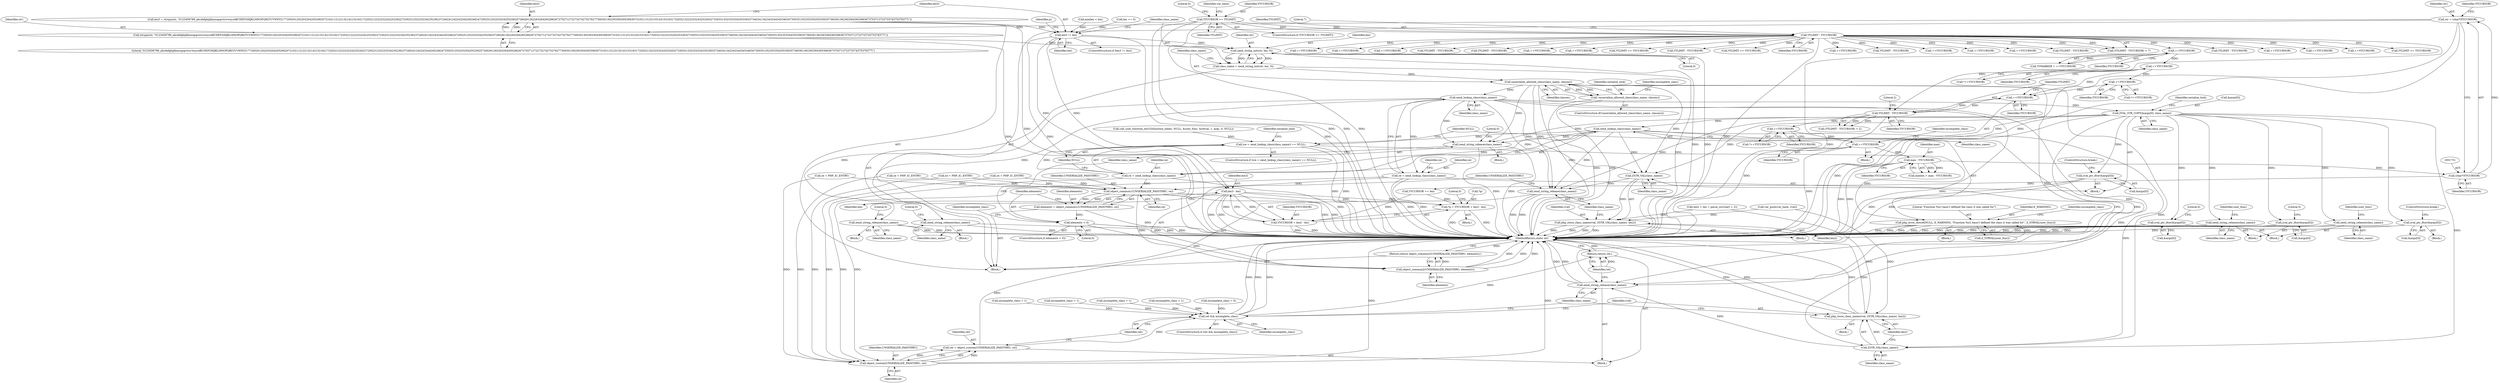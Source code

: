digraph "0_php-src_1a23ebc1fff59bf480ca92963b36eba5c1b904c4@API" {
"1001764" [label="(Call,len3 = strspn(str, \"0123456789_abcdefghijklmnopqrstuvwxyzABCDEFGHIJKLMNOPQRSTUVWXYZ\177\200\201\202\203\204\205\206\207\210\211\212\213\214\215\216\217\220\221\222\223\224\225\226\227\230\231\232\233\234\235\236\237\240\241\242\243\244\245\246\247\250\251\252\253\254\255\256\257\260\261\262\263\264\265\266\267\270\271\272\273\274\275\276\277\300\301\302\303\304\305\306\307\310\311\312\313\314\315\316\317\320\321\322\323\324\325\326\327\330\331\332\333\334\335\336\337\340\341\342\343\344\345\346\347\350\351\352\353\354\355\356\357\360\361\362\363\364\365\366\367\370\371\372\373\374\375\376\377\\\"))"];
"1001766" [label="(Call,strspn(str, \"0123456789_abcdefghijklmnopqrstuvwxyzABCDEFGHIJKLMNOPQRSTUVWXYZ\177\200\201\202\203\204\205\206\207\210\211\212\213\214\215\216\217\220\221\222\223\224\225\226\227\230\231\232\233\234\235\236\237\240\241\242\243\244\245\246\247\250\251\252\253\254\255\256\257\260\261\262\263\264\265\266\267\270\271\272\273\274\275\276\277\300\301\302\303\304\305\306\307\310\311\312\313\314\315\316\317\320\321\322\323\324\325\326\327\330\331\332\333\334\335\336\337\340\341\342\343\344\345\346\347\350\351\352\353\354\355\356\357\360\361\362\363\364\365\366\367\370\371\372\373\374\375\376\377\\\"))"];
"1001728" [label="(Call,str = (char*)YYCURSOR)"];
"1001730" [label="(Call,(char*)YYCURSOR)"];
"1001708" [label="(Call,max - YYCURSOR)"];
"1001662" [label="(Call,++YYCURSOR)"];
"1001237" [label="(Call,++YYCURSOR)"];
"1000705" [label="(Call,YYLIMIT - YYCURSOR)"];
"1000152" [label="(Call,YYLIMIT - YYCURSOR)"];
"1000125" [label="(Call,YYCURSOR >= YYLIMIT)"];
"1000701" [label="(Call,++YYCURSOR)"];
"1000365" [label="(Call,++YYCURSOR)"];
"1000205" [label="(Call,++YYCURSOR)"];
"1000687" [label="(Call,++YYCURSOR)"];
"1001770" [label="(Call,len3 != len)"];
"1001779" [label="(Call,len3 - len)"];
"1001774" [label="(Call,*p = YYCURSOR + len3 - len)"];
"1001777" [label="(Call,YYCURSOR + len3 - len)"];
"1001786" [label="(Call,zend_string_init(str, len, 0))"];
"1001784" [label="(Call,class_name = zend_string_init(str, len, 0))"];
"1001794" [label="(Call,unserialize_allowed_class(class_name, classes))"];
"1001793" [label="(Call,!unserialize_allowed_class(class_name, classes))"];
"1001810" [label="(Call,zend_lookup_class(class_name))"];
"1001808" [label="(Call,ce = zend_lookup_class(class_name))"];
"1001996" [label="(Call,object_custom(UNSERIALIZE_PASSTHRU, ce))"];
"1001994" [label="(Call,ret = object_custom(UNSERIALIZE_PASSTHRU, ce))"];
"1002000" [label="(Call,ret && incomplete_class)"];
"1002011" [label="(Return,return ret;)"];
"1002015" [label="(Call,object_common1(UNSERIALIZE_PASSTHRU, ce))"];
"1002013" [label="(Call,elements = object_common1(UNSERIALIZE_PASSTHRU, ce))"];
"1002019" [label="(Call,elements < 0)"];
"1002038" [label="(Call,object_common2(UNSERIALIZE_PASSTHRU, elements))"];
"1002037" [label="(Return,return object_common2(UNSERIALIZE_PASSTHRU, elements);)"];
"1001822" [label="(Call,zend_string_release(class_name))"];
"1001834" [label="(Call,zend_string_release(class_name))"];
"1001863" [label="(Call,ZVAL_STR_COPY(&args[0], class_name))"];
"1001895" [label="(Call,zend_string_release(class_name))"];
"1001900" [label="(Call,zval_ptr_dtor(&args[0]))"];
"1001922" [label="(Call,zval_ptr_dtor(&args[0]))"];
"1001938" [label="(Call,zend_string_release(class_name))"];
"1001943" [label="(Call,zval_ptr_dtor(&args[0]))"];
"1001957" [label="(Call,zend_lookup_class(class_name))"];
"1001954" [label="(Call,(ce = zend_lookup_class(class_name)) == NULL)"];
"1001961" [label="(Call,php_error_docref(NULL, E_WARNING, \"Function %s() hasn't defined the class it was called for\", Z_STRVAL(user_func)))"];
"1001955" [label="(Call,ce = zend_lookup_class(class_name))"];
"1002006" [label="(Call,ZSTR_VAL(class_name))"];
"1002004" [label="(Call,php_store_class_name(rval, ZSTR_VAL(class_name), len2))"];
"1002009" [label="(Call,zend_string_release(class_name))"];
"1002023" [label="(Call,zend_string_release(class_name))"];
"1002032" [label="(Call,ZSTR_VAL(class_name))"];
"1002030" [label="(Call,php_store_class_name(rval, ZSTR_VAL(class_name), len2))"];
"1002035" [label="(Call,zend_string_release(class_name))"];
"1001979" [label="(Call,zval_ptr_dtor(&args[0]))"];
"1000708" [label="(Literal,2)"];
"1001967" [label="(Call,incomplete_class = 1)"];
"1001809" [label="(Identifier,ce)"];
"1000273" [label="(Call,++YYCURSOR)"];
"1001906" [label="(Literal,0)"];
"1000364" [label="(Call,*++YYCURSOR)"];
"1001992" [label="(Block,)"];
"1001115" [label="(Call,YYLIMIT - YYCURSOR)"];
"1000706" [label="(Identifier,YYLIMIT)"];
"1001835" [label="(Identifier,class_name)"];
"1001775" [label="(Call,*p)"];
"1001834" [label="(Call,zend_string_release(class_name))"];
"1000205" [label="(Call,++YYCURSOR)"];
"1001954" [label="(Call,(ce = zend_lookup_class(class_name)) == NULL)"];
"1002019" [label="(Call,elements < 0)"];
"1002011" [label="(Return,return ret;)"];
"1001771" [label="(Identifier,len3)"];
"1000125" [label="(Call,YYCURSOR >= YYLIMIT)"];
"1002017" [label="(Identifier,ce)"];
"1001708" [label="(Call,max - YYCURSOR)"];
"1001851" [label="(Call,incomplete_class = 1)"];
"1001943" [label="(Call,zval_ptr_dtor(&args[0]))"];
"1001772" [label="(Identifier,len)"];
"1001710" [label="(Identifier,YYCURSOR)"];
"1000231" [label="(Call,++YYCURSOR)"];
"1001729" [label="(Identifier,str)"];
"1000701" [label="(Call,++YYCURSOR)"];
"1002022" [label="(Block,)"];
"1000133" [label="(Identifier,var_hash)"];
"1001833" [label="(Block,)"];
"1001887" [label="(Block,)"];
"1002039" [label="(Identifier,UNSERIALIZE_PASSTHRU)"];
"1001675" [label="(Identifier,incomplete_class)"];
"1001822" [label="(Call,zend_string_release(class_name))"];
"1001770" [label="(Call,len3 != len)"];
"1000287" [label="(Call,++YYCURSOR)"];
"1001994" [label="(Call,ret = object_custom(UNSERIALIZE_PASSTHRU, ce))"];
"1001923" [label="(Call,&args[0])"];
"1001899" [label="(Identifier,user_func)"];
"1001949" [label="(Literal,0)"];
"1002004" [label="(Call,php_store_class_name(rval, ZSTR_VAL(class_name), len2))"];
"1001787" [label="(Identifier,str)"];
"1002000" [label="(Call,ret && incomplete_class)"];
"1002003" [label="(Block,)"];
"1001821" [label="(Block,)"];
"1002031" [label="(Identifier,rval)"];
"1001825" [label="(Literal,0)"];
"1001863" [label="(Call,ZVAL_STR_COPY(&args[0], class_name))"];
"1000352" [label="(Call,++YYCURSOR)"];
"1002038" [label="(Call,object_common2(UNSERIALIZE_PASSTHRU, elements))"];
"1002012" [label="(Identifier,ret)"];
"1001961" [label="(Call,php_error_docref(NULL, E_WARNING, \"Function %s() hasn't defined the class it was called for\", Z_STRVAL(user_func)))"];
"1001237" [label="(Call,++YYCURSOR)"];
"1002035" [label="(Call,zend_string_release(class_name))"];
"1001358" [label="(Call,YYLIMIT - YYCURSOR)"];
"1002002" [label="(Identifier,incomplete_class)"];
"1001674" [label="(Call,incomplete_class = 0)"];
"1001970" [label="(Call,ce = PHP_IC_ENTRY)"];
"1002007" [label="(Identifier,class_name)"];
"1001778" [label="(Identifier,YYCURSOR)"];
"1001698" [label="(Call,len2 = len = parse_uiv(start + 2))"];
"1001984" [label="(ControlStructure,break;)"];
"1001779" [label="(Call,len3 - len)"];
"1000687" [label="(Call,++YYCURSOR)"];
"1001939" [label="(Identifier,class_name)"];
"1000127" [label="(Identifier,YYLIMIT)"];
"1000151" [label="(Call,(YYLIMIT - YYCURSOR) < 7)"];
"1001896" [label="(Identifier,class_name)"];
"1001808" [label="(Call,ce = zend_lookup_class(class_name))"];
"1002018" [label="(ControlStructure,if (elements < 0))"];
"1002016" [label="(Identifier,UNSERIALIZE_PASSTHRU)"];
"1001777" [label="(Call,YYCURSOR + len3 - len)"];
"1001962" [label="(Identifier,NULL)"];
"1001732" [label="(Identifier,YYCURSOR)"];
"1002026" [label="(Literal,0)"];
"1000960" [label="(Call,YYLIMIT - YYCURSOR)"];
"1001997" [label="(Identifier,UNSERIALIZE_PASSTHRU)"];
"1000343" [label="(Call,++YYCURSOR)"];
"1001794" [label="(Call,unserialize_allowed_class(class_name, classes))"];
"1002032" [label="(Call,ZSTR_VAL(class_name))"];
"1001807" [label="(Identifier,serialize_lock)"];
"1001238" [label="(Identifier,YYCURSOR)"];
"1001773" [label="(Block,)"];
"1001999" [label="(ControlStructure,if (ret && incomplete_class))"];
"1001786" [label="(Call,zend_string_init(str, len, 0))"];
"1001663" [label="(Identifier,YYCURSOR)"];
"1001733" [label="(Call,YYCURSOR += len)"];
"1000217" [label="(Call,++YYCURSOR)"];
"1001662" [label="(Call,++YYCURSOR)"];
"1001823" [label="(Identifier,class_name)"];
"1001874" [label="(Call,call_user_function_ex(CG(function_table), NULL, &user_func, &retval, 1, args, 0, NULL))"];
"1002013" [label="(Call,elements = object_common1(UNSERIALIZE_PASSTHRU, ce))"];
"1001781" [label="(Identifier,len)"];
"1001980" [label="(Call,&args[0])"];
"1000366" [label="(Identifier,YYCURSOR)"];
"1001798" [label="(Call,incomplete_class = 1)"];
"1002023" [label="(Call,zend_string_release(class_name))"];
"1002028" [label="(Identifier,incomplete_class)"];
"1001795" [label="(Identifier,class_name)"];
"1001900" [label="(Call,zval_ptr_dtor(&args[0]))"];
"1001769" [label="(ControlStructure,if (len3 != len))"];
"1001709" [label="(Identifier,max)"];
"1001996" [label="(Call,object_custom(UNSERIALIZE_PASSTHRU, ce))"];
"1001793" [label="(Call,!unserialize_allowed_class(class_name, classes))"];
"1000147" [label="(Block,)"];
"1001768" [label="(Literal,\"0123456789_abcdefghijklmnopqrstuvwxyzABCDEFGHIJKLMNOPQRSTUVWXYZ\177\200\201\202\203\204\205\206\207\210\211\212\213\214\215\216\217\220\221\222\223\224\225\226\227\230\231\232\233\234\235\236\237\240\241\242\243\244\245\246\247\250\251\252\253\254\255\256\257\260\261\262\263\264\265\266\267\270\271\272\273\274\275\276\277\300\301\302\303\304\305\306\307\310\311\312\313\314\315\316\317\320\321\322\323\324\325\326\327\330\331\332\333\334\335\336\337\340\341\342\343\344\345\346\347\350\351\352\353\354\355\356\357\360\361\362\363\364\365\366\367\370\371\372\373\374\375\376\377\\\")"];
"1001765" [label="(Identifier,len3)"];
"1001728" [label="(Call,str = (char*)YYCURSOR)"];
"1002021" [label="(Literal,0)"];
"1002447" [label="(MethodReturn,static int)"];
"1000704" [label="(Call,(YYLIMIT - YYCURSOR) < 2)"];
"1001784" [label="(Call,class_name = zend_string_init(str, len, 0))"];
"1001796" [label="(Identifier,classes)"];
"1000301" [label="(Call,++YYCURSOR)"];
"1001956" [label="(Identifier,ce)"];
"1001913" [label="(Call,incomplete_class = 1)"];
"1001959" [label="(Identifier,NULL)"];
"1001776" [label="(Identifier,p)"];
"1000193" [label="(Call,++YYCURSOR)"];
"1001901" [label="(Call,&args[0])"];
"1001927" [label="(ControlStructure,break;)"];
"1001780" [label="(Identifier,len3)"];
"1000705" [label="(Call,YYLIMIT - YYCURSOR)"];
"1000124" [label="(ControlStructure,if (YYCURSOR >= YYLIMIT))"];
"1001734" [label="(Identifier,YYCURSOR)"];
"1001965" [label="(Call,Z_STRVAL(user_func))"];
"1001801" [label="(Call,ce = PHP_IC_ENTRY)"];
"1001785" [label="(Identifier,class_name)"];
"1001963" [label="(Identifier,E_WARNING)"];
"1000329" [label="(Call,++YYCURSOR)"];
"1000702" [label="(Identifier,YYCURSOR)"];
"1001713" [label="(Call,maxlen < len)"];
"1001706" [label="(Call,maxlen = max - YYCURSOR)"];
"1000206" [label="(Identifier,YYCURSOR)"];
"1002015" [label="(Call,object_common1(UNSERIALIZE_PASSTHRU, ce))"];
"1001788" [label="(Identifier,len)"];
"1001783" [label="(Literal,0)"];
"1001791" [label="(Block,)"];
"1001944" [label="(Call,&args[0])"];
"1000203" [label="(Call,YYMARKER = ++YYCURSOR)"];
"1001938" [label="(Call,zend_string_release(class_name))"];
"1001730" [label="(Call,(char*)YYCURSOR)"];
"1001937" [label="(Block,)"];
"1001799" [label="(Identifier,incomplete_class)"];
"1001854" [label="(Call,ce = PHP_IC_ENTRY)"];
"1001871" [label="(Identifier,serialize_lock)"];
"1000365" [label="(Call,++YYCURSOR)"];
"1002036" [label="(Identifier,class_name)"];
"1001716" [label="(Call,len == 0)"];
"1001960" [label="(Block,)"];
"1002024" [label="(Identifier,class_name)"];
"1000245" [label="(Call,++YYCURSOR)"];
"1000153" [label="(Identifier,YYLIMIT)"];
"1001975" [label="(Identifier,serialize_lock)"];
"1001998" [label="(Identifier,ce)"];
"1001764" [label="(Call,len3 = strspn(str, \"0123456789_abcdefghijklmnopqrstuvwxyzABCDEFGHIJKLMNOPQRSTUVWXYZ\177\200\201\202\203\204\205\206\207\210\211\212\213\214\215\216\217\220\221\222\223\224\225\226\227\230\231\232\233\234\235\236\237\240\241\242\243\244\245\246\247\250\251\252\253\254\255\256\257\260\261\262\263\264\265\266\267\270\271\272\273\274\275\276\277\300\301\302\303\304\305\306\307\310\311\312\313\314\315\316\317\320\321\322\323\324\325\326\327\330\331\332\333\334\335\336\337\340\341\342\343\344\345\346\347\350\351\352\353\354\355\356\357\360\361\362\363\364\365\366\367\370\371\372\373\374\375\376\377\\\"))"];
"1001916" [label="(Call,ce = PHP_IC_ENTRY)"];
"1001968" [label="(Identifier,incomplete_class)"];
"1001207" [label="(Call,YYLIMIT - YYCURSOR)"];
"1001964" [label="(Literal,\"Function %s() hasn't defined the class it was called for\")"];
"1002034" [label="(Identifier,len2)"];
"1000802" [label="(Call,YYLIMIT - YYCURSOR)"];
"1000155" [label="(Literal,7)"];
"1000707" [label="(Identifier,YYCURSOR)"];
"1001161" [label="(Call,YYLIMIT <= YYCURSOR)"];
"1000688" [label="(Identifier,YYCURSOR)"];
"1002005" [label="(Identifier,rval)"];
"1002033" [label="(Identifier,class_name)"];
"1001236" [label="(Call,*++YYCURSOR)"];
"1001868" [label="(Identifier,class_name)"];
"1000126" [label="(Identifier,YYCURSOR)"];
"1001767" [label="(Identifier,str)"];
"1002009" [label="(Call,zend_string_release(class_name))"];
"1002008" [label="(Identifier,len2)"];
"1002006" [label="(Call,ZSTR_VAL(class_name))"];
"1001942" [label="(Identifier,user_func)"];
"1000315" [label="(Call,++YYCURSOR)"];
"1001813" [label="(Identifier,ce)"];
"1001995" [label="(Identifier,ret)"];
"1002040" [label="(Identifier,elements)"];
"1000152" [label="(Call,YYLIMIT - YYCURSOR)"];
"1001979" [label="(Call,zval_ptr_dtor(&args[0]))"];
"1001810" [label="(Call,zend_lookup_class(class_name))"];
"1001811" [label="(Identifier,class_name)"];
"1002001" [label="(Identifier,ret)"];
"1000686" [label="(Call,*++YYCURSOR)"];
"1001774" [label="(Call,*p = YYCURSOR + len3 - len)"];
"1002010" [label="(Identifier,class_name)"];
"1001894" [label="(Block,)"];
"1002037" [label="(Return,return object_common2(UNSERIALIZE_PASSTHRU, elements);)"];
"1000141" [label="(Call,var_push(var_hash, rval))"];
"1001958" [label="(Identifier,class_name)"];
"1002029" [label="(Block,)"];
"1001766" [label="(Call,strspn(str, \"0123456789_abcdefghijklmnopqrstuvwxyzABCDEFGHIJKLMNOPQRSTUVWXYZ\177\200\201\202\203\204\205\206\207\210\211\212\213\214\215\216\217\220\221\222\223\224\225\226\227\230\231\232\233\234\235\236\237\240\241\242\243\244\245\246\247\250\251\252\253\254\255\256\257\260\261\262\263\264\265\266\267\270\271\272\273\274\275\276\277\300\301\302\303\304\305\306\307\310\311\312\313\314\315\316\317\320\321\322\323\324\325\326\327\330\331\332\333\334\335\336\337\340\341\342\343\344\345\346\347\350\351\352\353\354\355\356\357\360\361\362\363\364\365\366\367\370\371\372\373\374\375\376\377\\\"))"];
"1000259" [label="(Call,++YYCURSOR)"];
"1000756" [label="(Call,YYLIMIT <= YYCURSOR)"];
"1001837" [label="(Literal,0)"];
"1002030" [label="(Call,php_store_class_name(rval, ZSTR_VAL(class_name), len2))"];
"1000849" [label="(Call,YYLIMIT - YYCURSOR)"];
"1001895" [label="(Call,zend_string_release(class_name))"];
"1001953" [label="(ControlStructure,if ((ce = zend_lookup_class(class_name)) == NULL))"];
"1001864" [label="(Call,&args[0])"];
"1001069" [label="(Call,YYLIMIT <= YYCURSOR)"];
"1002020" [label="(Identifier,elements)"];
"1001955" [label="(Call,ce = zend_lookup_class(class_name))"];
"1000130" [label="(Literal,0)"];
"1001792" [label="(ControlStructure,if(!unserialize_allowed_class(class_name, classes)))"];
"1001664" [label="(Block,)"];
"1001922" [label="(Call,zval_ptr_dtor(&args[0]))"];
"1000154" [label="(Identifier,YYCURSOR)"];
"1001789" [label="(Literal,0)"];
"1002014" [label="(Identifier,elements)"];
"1001957" [label="(Call,zend_lookup_class(class_name))"];
"1001764" -> "1001664"  [label="AST: "];
"1001764" -> "1001766"  [label="CFG: "];
"1001765" -> "1001764"  [label="AST: "];
"1001766" -> "1001764"  [label="AST: "];
"1001771" -> "1001764"  [label="CFG: "];
"1001764" -> "1002447"  [label="DDG: "];
"1001766" -> "1001764"  [label="DDG: "];
"1001766" -> "1001764"  [label="DDG: "];
"1001764" -> "1001770"  [label="DDG: "];
"1001766" -> "1001768"  [label="CFG: "];
"1001767" -> "1001766"  [label="AST: "];
"1001768" -> "1001766"  [label="AST: "];
"1001766" -> "1002447"  [label="DDG: "];
"1001728" -> "1001766"  [label="DDG: "];
"1001766" -> "1001786"  [label="DDG: "];
"1001728" -> "1001664"  [label="AST: "];
"1001728" -> "1001730"  [label="CFG: "];
"1001729" -> "1001728"  [label="AST: "];
"1001730" -> "1001728"  [label="AST: "];
"1001734" -> "1001728"  [label="CFG: "];
"1001728" -> "1002447"  [label="DDG: "];
"1001728" -> "1002447"  [label="DDG: "];
"1001730" -> "1001728"  [label="DDG: "];
"1001730" -> "1001732"  [label="CFG: "];
"1001731" -> "1001730"  [label="AST: "];
"1001732" -> "1001730"  [label="AST: "];
"1001708" -> "1001730"  [label="DDG: "];
"1001730" -> "1001733"  [label="DDG: "];
"1001708" -> "1001706"  [label="AST: "];
"1001708" -> "1001710"  [label="CFG: "];
"1001709" -> "1001708"  [label="AST: "];
"1001710" -> "1001708"  [label="AST: "];
"1001706" -> "1001708"  [label="CFG: "];
"1001708" -> "1002447"  [label="DDG: "];
"1001708" -> "1002447"  [label="DDG: "];
"1001708" -> "1001706"  [label="DDG: "];
"1001708" -> "1001706"  [label="DDG: "];
"1001662" -> "1001708"  [label="DDG: "];
"1001662" -> "1000147"  [label="AST: "];
"1001662" -> "1001663"  [label="CFG: "];
"1001663" -> "1001662"  [label="AST: "];
"1001675" -> "1001662"  [label="CFG: "];
"1001662" -> "1002447"  [label="DDG: "];
"1001237" -> "1001662"  [label="DDG: "];
"1001237" -> "1001236"  [label="AST: "];
"1001237" -> "1001238"  [label="CFG: "];
"1001238" -> "1001237"  [label="AST: "];
"1001236" -> "1001237"  [label="CFG: "];
"1000705" -> "1001237"  [label="DDG: "];
"1000705" -> "1000704"  [label="AST: "];
"1000705" -> "1000707"  [label="CFG: "];
"1000706" -> "1000705"  [label="AST: "];
"1000707" -> "1000705"  [label="AST: "];
"1000708" -> "1000705"  [label="CFG: "];
"1000705" -> "1002447"  [label="DDG: "];
"1000705" -> "1000701"  [label="DDG: "];
"1000705" -> "1000704"  [label="DDG: "];
"1000705" -> "1000704"  [label="DDG: "];
"1000152" -> "1000705"  [label="DDG: "];
"1000701" -> "1000705"  [label="DDG: "];
"1000152" -> "1000151"  [label="AST: "];
"1000152" -> "1000154"  [label="CFG: "];
"1000153" -> "1000152"  [label="AST: "];
"1000154" -> "1000152"  [label="AST: "];
"1000155" -> "1000152"  [label="CFG: "];
"1000152" -> "1002447"  [label="DDG: "];
"1000152" -> "1000151"  [label="DDG: "];
"1000152" -> "1000151"  [label="DDG: "];
"1000125" -> "1000152"  [label="DDG: "];
"1000125" -> "1000152"  [label="DDG: "];
"1000152" -> "1000193"  [label="DDG: "];
"1000152" -> "1000205"  [label="DDG: "];
"1000152" -> "1000217"  [label="DDG: "];
"1000152" -> "1000231"  [label="DDG: "];
"1000152" -> "1000245"  [label="DDG: "];
"1000152" -> "1000259"  [label="DDG: "];
"1000152" -> "1000273"  [label="DDG: "];
"1000152" -> "1000287"  [label="DDG: "];
"1000152" -> "1000301"  [label="DDG: "];
"1000152" -> "1000315"  [label="DDG: "];
"1000152" -> "1000329"  [label="DDG: "];
"1000152" -> "1000343"  [label="DDG: "];
"1000152" -> "1000352"  [label="DDG: "];
"1000152" -> "1000756"  [label="DDG: "];
"1000152" -> "1000802"  [label="DDG: "];
"1000152" -> "1000849"  [label="DDG: "];
"1000152" -> "1000960"  [label="DDG: "];
"1000152" -> "1001069"  [label="DDG: "];
"1000152" -> "1001115"  [label="DDG: "];
"1000152" -> "1001161"  [label="DDG: "];
"1000152" -> "1001207"  [label="DDG: "];
"1000152" -> "1001358"  [label="DDG: "];
"1000125" -> "1000124"  [label="AST: "];
"1000125" -> "1000127"  [label="CFG: "];
"1000126" -> "1000125"  [label="AST: "];
"1000127" -> "1000125"  [label="AST: "];
"1000130" -> "1000125"  [label="CFG: "];
"1000133" -> "1000125"  [label="CFG: "];
"1000125" -> "1002447"  [label="DDG: "];
"1000125" -> "1002447"  [label="DDG: "];
"1000125" -> "1002447"  [label="DDG: "];
"1000701" -> "1000147"  [label="AST: "];
"1000701" -> "1000702"  [label="CFG: "];
"1000702" -> "1000701"  [label="AST: "];
"1000706" -> "1000701"  [label="CFG: "];
"1000365" -> "1000701"  [label="DDG: "];
"1000687" -> "1000701"  [label="DDG: "];
"1000365" -> "1000364"  [label="AST: "];
"1000365" -> "1000366"  [label="CFG: "];
"1000366" -> "1000365"  [label="AST: "];
"1000364" -> "1000365"  [label="CFG: "];
"1000205" -> "1000365"  [label="DDG: "];
"1000365" -> "1000687"  [label="DDG: "];
"1000205" -> "1000203"  [label="AST: "];
"1000205" -> "1000206"  [label="CFG: "];
"1000206" -> "1000205"  [label="AST: "];
"1000203" -> "1000205"  [label="CFG: "];
"1000205" -> "1002447"  [label="DDG: "];
"1000205" -> "1000203"  [label="DDG: "];
"1000687" -> "1000686"  [label="AST: "];
"1000687" -> "1000688"  [label="CFG: "];
"1000688" -> "1000687"  [label="AST: "];
"1000686" -> "1000687"  [label="CFG: "];
"1001770" -> "1001769"  [label="AST: "];
"1001770" -> "1001772"  [label="CFG: "];
"1001771" -> "1001770"  [label="AST: "];
"1001772" -> "1001770"  [label="AST: "];
"1001776" -> "1001770"  [label="CFG: "];
"1001785" -> "1001770"  [label="CFG: "];
"1001770" -> "1002447"  [label="DDG: "];
"1001770" -> "1002447"  [label="DDG: "];
"1001716" -> "1001770"  [label="DDG: "];
"1001713" -> "1001770"  [label="DDG: "];
"1001770" -> "1001779"  [label="DDG: "];
"1001770" -> "1001779"  [label="DDG: "];
"1001770" -> "1001786"  [label="DDG: "];
"1001779" -> "1001777"  [label="AST: "];
"1001779" -> "1001781"  [label="CFG: "];
"1001780" -> "1001779"  [label="AST: "];
"1001781" -> "1001779"  [label="AST: "];
"1001777" -> "1001779"  [label="CFG: "];
"1001779" -> "1002447"  [label="DDG: "];
"1001779" -> "1002447"  [label="DDG: "];
"1001779" -> "1001774"  [label="DDG: "];
"1001779" -> "1001774"  [label="DDG: "];
"1001779" -> "1001777"  [label="DDG: "];
"1001779" -> "1001777"  [label="DDG: "];
"1001774" -> "1001773"  [label="AST: "];
"1001774" -> "1001777"  [label="CFG: "];
"1001775" -> "1001774"  [label="AST: "];
"1001777" -> "1001774"  [label="AST: "];
"1001783" -> "1001774"  [label="CFG: "];
"1001774" -> "1002447"  [label="DDG: "];
"1001774" -> "1002447"  [label="DDG: "];
"1001733" -> "1001774"  [label="DDG: "];
"1001778" -> "1001777"  [label="AST: "];
"1001777" -> "1002447"  [label="DDG: "];
"1001777" -> "1002447"  [label="DDG: "];
"1001733" -> "1001777"  [label="DDG: "];
"1001786" -> "1001784"  [label="AST: "];
"1001786" -> "1001789"  [label="CFG: "];
"1001787" -> "1001786"  [label="AST: "];
"1001788" -> "1001786"  [label="AST: "];
"1001789" -> "1001786"  [label="AST: "];
"1001784" -> "1001786"  [label="CFG: "];
"1001786" -> "1002447"  [label="DDG: "];
"1001786" -> "1002447"  [label="DDG: "];
"1001786" -> "1001784"  [label="DDG: "];
"1001786" -> "1001784"  [label="DDG: "];
"1001786" -> "1001784"  [label="DDG: "];
"1001784" -> "1001664"  [label="AST: "];
"1001785" -> "1001784"  [label="AST: "];
"1001795" -> "1001784"  [label="CFG: "];
"1001784" -> "1002447"  [label="DDG: "];
"1001784" -> "1001794"  [label="DDG: "];
"1001794" -> "1001793"  [label="AST: "];
"1001794" -> "1001796"  [label="CFG: "];
"1001795" -> "1001794"  [label="AST: "];
"1001796" -> "1001794"  [label="AST: "];
"1001793" -> "1001794"  [label="CFG: "];
"1001794" -> "1002447"  [label="DDG: "];
"1001794" -> "1001793"  [label="DDG: "];
"1001794" -> "1001793"  [label="DDG: "];
"1001794" -> "1001810"  [label="DDG: "];
"1001794" -> "1002006"  [label="DDG: "];
"1001794" -> "1002009"  [label="DDG: "];
"1001794" -> "1002023"  [label="DDG: "];
"1001794" -> "1002032"  [label="DDG: "];
"1001794" -> "1002035"  [label="DDG: "];
"1001793" -> "1001792"  [label="AST: "];
"1001799" -> "1001793"  [label="CFG: "];
"1001807" -> "1001793"  [label="CFG: "];
"1001793" -> "1002447"  [label="DDG: "];
"1001793" -> "1002447"  [label="DDG: "];
"1001810" -> "1001808"  [label="AST: "];
"1001810" -> "1001811"  [label="CFG: "];
"1001811" -> "1001810"  [label="AST: "];
"1001808" -> "1001810"  [label="CFG: "];
"1001810" -> "1001808"  [label="DDG: "];
"1001810" -> "1001822"  [label="DDG: "];
"1001810" -> "1001834"  [label="DDG: "];
"1001810" -> "1001863"  [label="DDG: "];
"1001810" -> "1002006"  [label="DDG: "];
"1001810" -> "1002009"  [label="DDG: "];
"1001810" -> "1002023"  [label="DDG: "];
"1001810" -> "1002032"  [label="DDG: "];
"1001810" -> "1002035"  [label="DDG: "];
"1001808" -> "1001791"  [label="AST: "];
"1001809" -> "1001808"  [label="AST: "];
"1001813" -> "1001808"  [label="CFG: "];
"1001808" -> "1002447"  [label="DDG: "];
"1001808" -> "1002447"  [label="DDG: "];
"1001808" -> "1001996"  [label="DDG: "];
"1001808" -> "1002015"  [label="DDG: "];
"1001996" -> "1001994"  [label="AST: "];
"1001996" -> "1001998"  [label="CFG: "];
"1001997" -> "1001996"  [label="AST: "];
"1001998" -> "1001996"  [label="AST: "];
"1001994" -> "1001996"  [label="CFG: "];
"1001996" -> "1002447"  [label="DDG: "];
"1001996" -> "1002447"  [label="DDG: "];
"1001996" -> "1001994"  [label="DDG: "];
"1001996" -> "1001994"  [label="DDG: "];
"1001970" -> "1001996"  [label="DDG: "];
"1001854" -> "1001996"  [label="DDG: "];
"1001801" -> "1001996"  [label="DDG: "];
"1001955" -> "1001996"  [label="DDG: "];
"1001916" -> "1001996"  [label="DDG: "];
"1001994" -> "1001992"  [label="AST: "];
"1001995" -> "1001994"  [label="AST: "];
"1002001" -> "1001994"  [label="CFG: "];
"1001994" -> "1002447"  [label="DDG: "];
"1001994" -> "1002000"  [label="DDG: "];
"1002000" -> "1001999"  [label="AST: "];
"1002000" -> "1002001"  [label="CFG: "];
"1002000" -> "1002002"  [label="CFG: "];
"1002001" -> "1002000"  [label="AST: "];
"1002002" -> "1002000"  [label="AST: "];
"1002005" -> "1002000"  [label="CFG: "];
"1002010" -> "1002000"  [label="CFG: "];
"1002000" -> "1002447"  [label="DDG: "];
"1002000" -> "1002447"  [label="DDG: "];
"1002000" -> "1002447"  [label="DDG: "];
"1001913" -> "1002000"  [label="DDG: "];
"1001674" -> "1002000"  [label="DDG: "];
"1001798" -> "1002000"  [label="DDG: "];
"1001851" -> "1002000"  [label="DDG: "];
"1001967" -> "1002000"  [label="DDG: "];
"1002000" -> "1002011"  [label="DDG: "];
"1002011" -> "1001992"  [label="AST: "];
"1002011" -> "1002012"  [label="CFG: "];
"1002012" -> "1002011"  [label="AST: "];
"1002447" -> "1002011"  [label="CFG: "];
"1002011" -> "1002447"  [label="DDG: "];
"1002012" -> "1002011"  [label="DDG: "];
"1002015" -> "1002013"  [label="AST: "];
"1002015" -> "1002017"  [label="CFG: "];
"1002016" -> "1002015"  [label="AST: "];
"1002017" -> "1002015"  [label="AST: "];
"1002013" -> "1002015"  [label="CFG: "];
"1002015" -> "1002447"  [label="DDG: "];
"1002015" -> "1002447"  [label="DDG: "];
"1002015" -> "1002013"  [label="DDG: "];
"1002015" -> "1002013"  [label="DDG: "];
"1001970" -> "1002015"  [label="DDG: "];
"1001854" -> "1002015"  [label="DDG: "];
"1001801" -> "1002015"  [label="DDG: "];
"1001955" -> "1002015"  [label="DDG: "];
"1001916" -> "1002015"  [label="DDG: "];
"1002015" -> "1002038"  [label="DDG: "];
"1002013" -> "1001664"  [label="AST: "];
"1002014" -> "1002013"  [label="AST: "];
"1002020" -> "1002013"  [label="CFG: "];
"1002013" -> "1002447"  [label="DDG: "];
"1002013" -> "1002019"  [label="DDG: "];
"1002019" -> "1002018"  [label="AST: "];
"1002019" -> "1002021"  [label="CFG: "];
"1002020" -> "1002019"  [label="AST: "];
"1002021" -> "1002019"  [label="AST: "];
"1002024" -> "1002019"  [label="CFG: "];
"1002028" -> "1002019"  [label="CFG: "];
"1002019" -> "1002447"  [label="DDG: "];
"1002019" -> "1002447"  [label="DDG: "];
"1002019" -> "1002038"  [label="DDG: "];
"1002038" -> "1002037"  [label="AST: "];
"1002038" -> "1002040"  [label="CFG: "];
"1002039" -> "1002038"  [label="AST: "];
"1002040" -> "1002038"  [label="AST: "];
"1002037" -> "1002038"  [label="CFG: "];
"1002038" -> "1002447"  [label="DDG: "];
"1002038" -> "1002447"  [label="DDG: "];
"1002038" -> "1002447"  [label="DDG: "];
"1002038" -> "1002037"  [label="DDG: "];
"1002037" -> "1001664"  [label="AST: "];
"1002447" -> "1002037"  [label="CFG: "];
"1002037" -> "1002447"  [label="DDG: "];
"1001822" -> "1001821"  [label="AST: "];
"1001822" -> "1001823"  [label="CFG: "];
"1001823" -> "1001822"  [label="AST: "];
"1001825" -> "1001822"  [label="CFG: "];
"1001822" -> "1002447"  [label="DDG: "];
"1001822" -> "1002447"  [label="DDG: "];
"1001834" -> "1001833"  [label="AST: "];
"1001834" -> "1001835"  [label="CFG: "];
"1001835" -> "1001834"  [label="AST: "];
"1001837" -> "1001834"  [label="CFG: "];
"1001834" -> "1002447"  [label="DDG: "];
"1001834" -> "1002447"  [label="DDG: "];
"1001863" -> "1001791"  [label="AST: "];
"1001863" -> "1001868"  [label="CFG: "];
"1001864" -> "1001863"  [label="AST: "];
"1001868" -> "1001863"  [label="AST: "];
"1001871" -> "1001863"  [label="CFG: "];
"1001863" -> "1002447"  [label="DDG: "];
"1001863" -> "1001895"  [label="DDG: "];
"1001863" -> "1001900"  [label="DDG: "];
"1001863" -> "1001922"  [label="DDG: "];
"1001863" -> "1001938"  [label="DDG: "];
"1001863" -> "1001943"  [label="DDG: "];
"1001863" -> "1001957"  [label="DDG: "];
"1001863" -> "1001979"  [label="DDG: "];
"1001863" -> "1002006"  [label="DDG: "];
"1001863" -> "1002009"  [label="DDG: "];
"1001863" -> "1002023"  [label="DDG: "];
"1001863" -> "1002032"  [label="DDG: "];
"1001863" -> "1002035"  [label="DDG: "];
"1001895" -> "1001894"  [label="AST: "];
"1001895" -> "1001896"  [label="CFG: "];
"1001896" -> "1001895"  [label="AST: "];
"1001899" -> "1001895"  [label="CFG: "];
"1001895" -> "1002447"  [label="DDG: "];
"1001895" -> "1002447"  [label="DDG: "];
"1001900" -> "1001894"  [label="AST: "];
"1001900" -> "1001901"  [label="CFG: "];
"1001901" -> "1001900"  [label="AST: "];
"1001906" -> "1001900"  [label="CFG: "];
"1001900" -> "1002447"  [label="DDG: "];
"1001900" -> "1002447"  [label="DDG: "];
"1001922" -> "1001887"  [label="AST: "];
"1001922" -> "1001923"  [label="CFG: "];
"1001923" -> "1001922"  [label="AST: "];
"1001927" -> "1001922"  [label="CFG: "];
"1001922" -> "1002447"  [label="DDG: "];
"1001922" -> "1002447"  [label="DDG: "];
"1001938" -> "1001937"  [label="AST: "];
"1001938" -> "1001939"  [label="CFG: "];
"1001939" -> "1001938"  [label="AST: "];
"1001942" -> "1001938"  [label="CFG: "];
"1001938" -> "1002447"  [label="DDG: "];
"1001938" -> "1002447"  [label="DDG: "];
"1001943" -> "1001937"  [label="AST: "];
"1001943" -> "1001944"  [label="CFG: "];
"1001944" -> "1001943"  [label="AST: "];
"1001949" -> "1001943"  [label="CFG: "];
"1001943" -> "1002447"  [label="DDG: "];
"1001943" -> "1002447"  [label="DDG: "];
"1001957" -> "1001955"  [label="AST: "];
"1001957" -> "1001958"  [label="CFG: "];
"1001958" -> "1001957"  [label="AST: "];
"1001955" -> "1001957"  [label="CFG: "];
"1001957" -> "1001954"  [label="DDG: "];
"1001957" -> "1001955"  [label="DDG: "];
"1001957" -> "1002006"  [label="DDG: "];
"1001957" -> "1002009"  [label="DDG: "];
"1001957" -> "1002023"  [label="DDG: "];
"1001957" -> "1002032"  [label="DDG: "];
"1001957" -> "1002035"  [label="DDG: "];
"1001954" -> "1001953"  [label="AST: "];
"1001954" -> "1001959"  [label="CFG: "];
"1001955" -> "1001954"  [label="AST: "];
"1001959" -> "1001954"  [label="AST: "];
"1001962" -> "1001954"  [label="CFG: "];
"1001975" -> "1001954"  [label="CFG: "];
"1001954" -> "1002447"  [label="DDG: "];
"1001954" -> "1002447"  [label="DDG: "];
"1001955" -> "1001954"  [label="DDG: "];
"1001874" -> "1001954"  [label="DDG: "];
"1001954" -> "1001961"  [label="DDG: "];
"1001961" -> "1001960"  [label="AST: "];
"1001961" -> "1001965"  [label="CFG: "];
"1001962" -> "1001961"  [label="AST: "];
"1001963" -> "1001961"  [label="AST: "];
"1001964" -> "1001961"  [label="AST: "];
"1001965" -> "1001961"  [label="AST: "];
"1001968" -> "1001961"  [label="CFG: "];
"1001961" -> "1002447"  [label="DDG: "];
"1001961" -> "1002447"  [label="DDG: "];
"1001961" -> "1002447"  [label="DDG: "];
"1001961" -> "1002447"  [label="DDG: "];
"1001965" -> "1001961"  [label="DDG: "];
"1001956" -> "1001955"  [label="AST: "];
"1001959" -> "1001955"  [label="CFG: "];
"1001955" -> "1002447"  [label="DDG: "];
"1002006" -> "1002004"  [label="AST: "];
"1002006" -> "1002007"  [label="CFG: "];
"1002007" -> "1002006"  [label="AST: "];
"1002008" -> "1002006"  [label="CFG: "];
"1002006" -> "1002004"  [label="DDG: "];
"1002006" -> "1002009"  [label="DDG: "];
"1002004" -> "1002003"  [label="AST: "];
"1002004" -> "1002008"  [label="CFG: "];
"1002005" -> "1002004"  [label="AST: "];
"1002008" -> "1002004"  [label="AST: "];
"1002010" -> "1002004"  [label="CFG: "];
"1002004" -> "1002447"  [label="DDG: "];
"1002004" -> "1002447"  [label="DDG: "];
"1002004" -> "1002447"  [label="DDG: "];
"1002004" -> "1002447"  [label="DDG: "];
"1000141" -> "1002004"  [label="DDG: "];
"1001698" -> "1002004"  [label="DDG: "];
"1002009" -> "1001992"  [label="AST: "];
"1002009" -> "1002010"  [label="CFG: "];
"1002010" -> "1002009"  [label="AST: "];
"1002012" -> "1002009"  [label="CFG: "];
"1002009" -> "1002447"  [label="DDG: "];
"1002009" -> "1002447"  [label="DDG: "];
"1002023" -> "1002022"  [label="AST: "];
"1002023" -> "1002024"  [label="CFG: "];
"1002024" -> "1002023"  [label="AST: "];
"1002026" -> "1002023"  [label="CFG: "];
"1002023" -> "1002447"  [label="DDG: "];
"1002023" -> "1002447"  [label="DDG: "];
"1002032" -> "1002030"  [label="AST: "];
"1002032" -> "1002033"  [label="CFG: "];
"1002033" -> "1002032"  [label="AST: "];
"1002034" -> "1002032"  [label="CFG: "];
"1002032" -> "1002030"  [label="DDG: "];
"1002032" -> "1002035"  [label="DDG: "];
"1002030" -> "1002029"  [label="AST: "];
"1002030" -> "1002034"  [label="CFG: "];
"1002031" -> "1002030"  [label="AST: "];
"1002034" -> "1002030"  [label="AST: "];
"1002036" -> "1002030"  [label="CFG: "];
"1002030" -> "1002447"  [label="DDG: "];
"1002030" -> "1002447"  [label="DDG: "];
"1002030" -> "1002447"  [label="DDG: "];
"1002030" -> "1002447"  [label="DDG: "];
"1000141" -> "1002030"  [label="DDG: "];
"1001698" -> "1002030"  [label="DDG: "];
"1002035" -> "1001664"  [label="AST: "];
"1002035" -> "1002036"  [label="CFG: "];
"1002036" -> "1002035"  [label="AST: "];
"1002039" -> "1002035"  [label="CFG: "];
"1002035" -> "1002447"  [label="DDG: "];
"1002035" -> "1002447"  [label="DDG: "];
"1001979" -> "1001791"  [label="AST: "];
"1001979" -> "1001980"  [label="CFG: "];
"1001980" -> "1001979"  [label="AST: "];
"1001984" -> "1001979"  [label="CFG: "];
"1001979" -> "1002447"  [label="DDG: "];
"1001979" -> "1002447"  [label="DDG: "];
}
